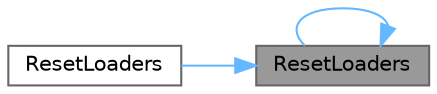 digraph "ResetLoaders"
{
 // INTERACTIVE_SVG=YES
 // LATEX_PDF_SIZE
  bgcolor="transparent";
  edge [fontname=Helvetica,fontsize=10,labelfontname=Helvetica,labelfontsize=10];
  node [fontname=Helvetica,fontsize=10,shape=box,height=0.2,width=0.4];
  rankdir="RL";
  Node1 [id="Node000001",label="ResetLoaders",height=0.2,width=0.4,color="gray40", fillcolor="grey60", style="filled", fontcolor="black",tooltip="Remove references to the linker for the given package and delete the linker."];
  Node1 -> Node2 [id="edge1_Node000001_Node000002",dir="back",color="steelblue1",style="solid",tooltip=" "];
  Node2 [id="Node000002",label="ResetLoaders",height=0.2,width=0.4,color="grey40", fillcolor="white", style="filled",URL="$d8/d3d/Linker_8h.html#a6218bf4e57a31cf37ec0e33d73b9da3d",tooltip=" "];
  Node1 -> Node1 [id="edge2_Node000001_Node000001",dir="back",color="steelblue1",style="solid",tooltip=" "];
}
